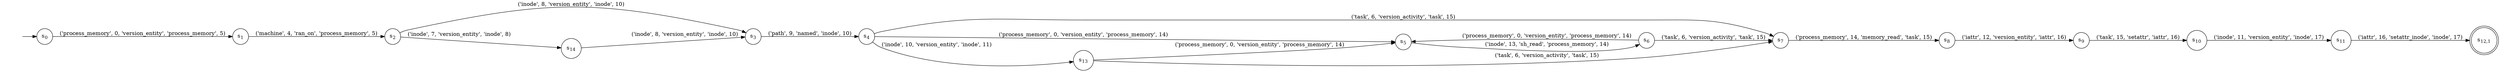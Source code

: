 digraph DFA {
    rankdir = LR;
    I [style = invis];
    I -> S0;
    S0 [label = <s<sub>0</sub>>, shape = circle];
    S1 [label = <s<sub>1</sub>>, shape = circle];
    S2 [label = <s<sub>2</sub>>, shape = circle];
    S3 [label = <s<sub>3</sub>>, shape = circle];
    S4 [label = <s<sub>4</sub>>, shape = circle];
    S5 [label = <s<sub>5</sub>>, shape = circle];
    S6 [label = <s<sub>6</sub>>, shape = circle];
    S6 -> S5 [label = "('process_memory', 0, 'version_entity', 'process_memory', 14)"];
    S7 [label = <s<sub>7</sub>>, shape = circle];
    S8 [label = <s<sub>8</sub>>, shape = circle];
    S9 [label = <s<sub>9</sub>>, shape = circle];
    S10 [label = <s<sub>10</sub>>, shape = circle];
    S11 [label = <s<sub>11</sub>>, shape = circle];
    S12 [label = <s<sub>12,1</sub>>, shape = circle, peripheries = 2];
    S11 -> S12 [label = "('iattr', 16, 'setattr_inode', 'inode', 17)"];
    S10 -> S11 [label = "('inode', 11, 'version_entity', 'inode', 17)"];
    S9 -> S10 [label = "('task', 15, 'setattr', 'iattr', 16)"];
    S8 -> S9 [label = "('iattr', 12, 'version_entity', 'iattr', 16)"];
    S7 -> S8 [label = "('process_memory', 14, 'memory_read', 'task', 15)"];
    S6 -> S7 [label = "('task', 6, 'version_activity', 'task', 15)"];
    S5 -> S6 [label = "('inode', 13, 'sh_read', 'process_memory', 14)"];
    S4 -> S5 [label = "('process_memory', 0, 'version_entity', 'process_memory', 14)"];
    S13 [label = <s<sub>13</sub>>, shape = circle];
    S13 -> S5 [label = "('process_memory', 0, 'version_entity', 'process_memory', 14)"];
    S13 -> S7 [label = "('task', 6, 'version_activity', 'task', 15)"];
    S4 -> S13 [label = "('inode', 10, 'version_entity', 'inode', 11)"];
    S4 -> S7 [label = "('task', 6, 'version_activity', 'task', 15)"];
    S3 -> S4 [label = "('path', 9, 'named', 'inode', 10)"];
    S2 -> S3 [label = "('inode', 8, 'version_entity', 'inode', 10)"];
    S14 [label = <s<sub>14</sub>>, shape = circle];
    S14 -> S3 [label = "('inode', 8, 'version_entity', 'inode', 10)"];
    S2 -> S14 [label = "('inode', 7, 'version_entity', 'inode', 8)"];
    S1 -> S2 [label = "('machine', 4, 'ran_on', 'process_memory', 5)"];
    S0 -> S1 [label = "('process_memory', 0, 'version_entity', 'process_memory', 5)"];
}
